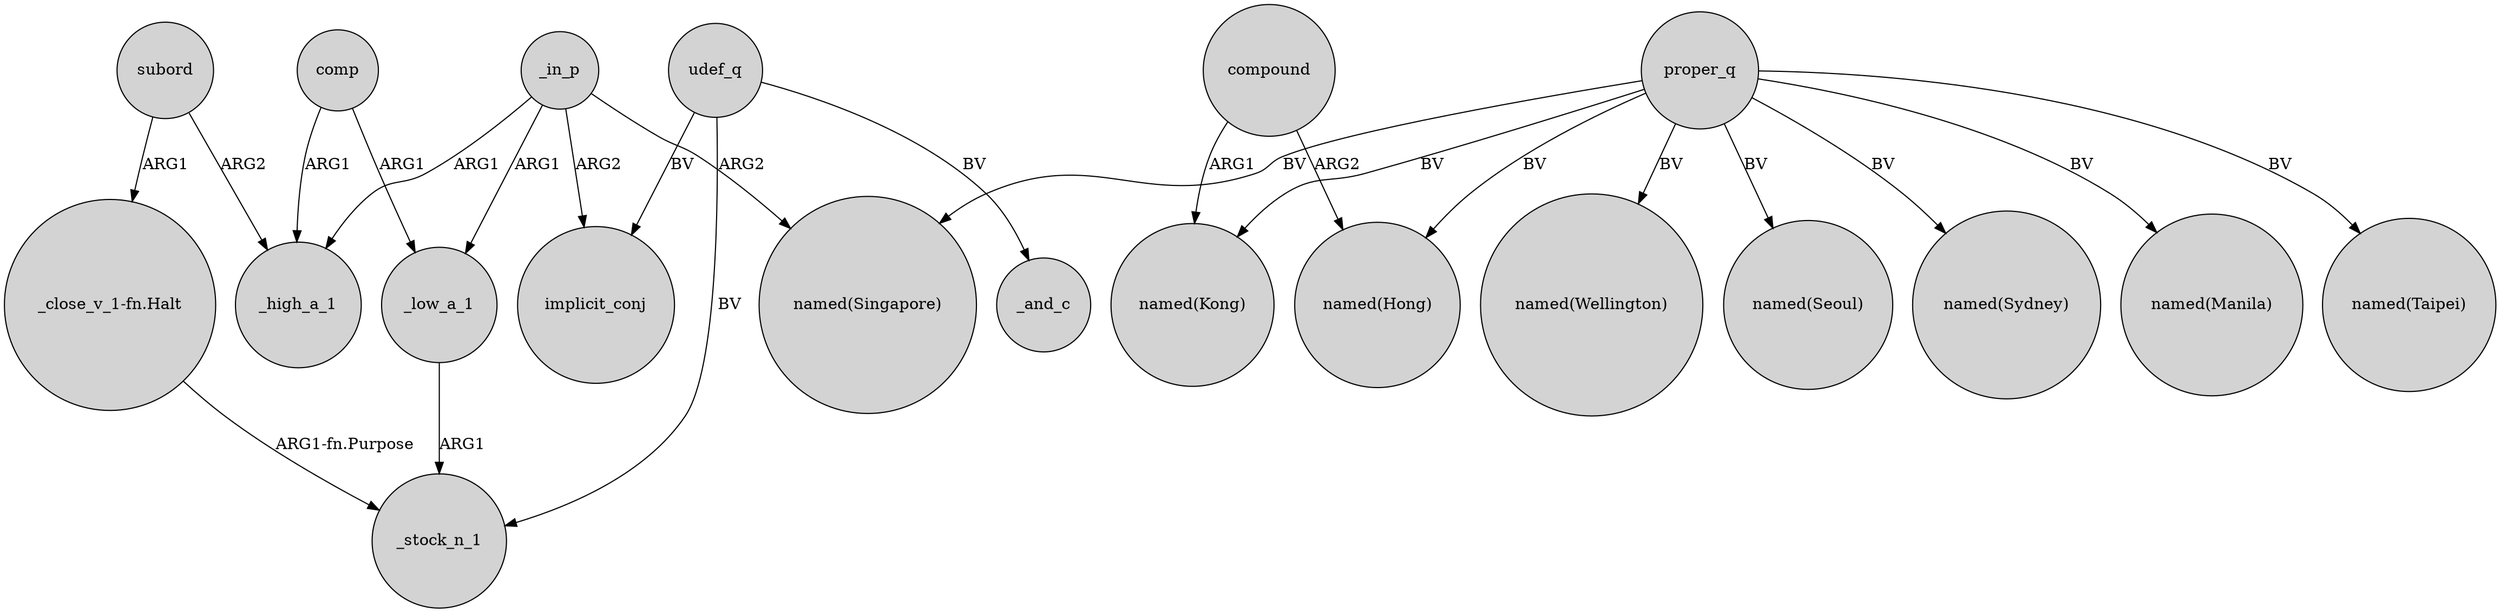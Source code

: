digraph {
	node [shape=circle style=filled]
	_low_a_1 -> _stock_n_1 [label=ARG1]
	comp -> _low_a_1 [label=ARG1]
	_in_p -> implicit_conj [label=ARG2]
	subord -> "_close_v_1-fn.Halt" [label=ARG1]
	udef_q -> _and_c [label=BV]
	proper_q -> "named(Wellington)" [label=BV]
	_in_p -> _high_a_1 [label=ARG1]
	proper_q -> "named(Singapore)" [label=BV]
	_in_p -> "named(Singapore)" [label=ARG2]
	proper_q -> "named(Sydney)" [label=BV]
	udef_q -> _stock_n_1 [label=BV]
	proper_q -> "named(Manila)" [label=BV]
	proper_q -> "named(Taipei)" [label=BV]
	subord -> _high_a_1 [label=ARG2]
	proper_q -> "named(Kong)" [label=BV]
	comp -> _high_a_1 [label=ARG1]
	compound -> "named(Hong)" [label=ARG2]
	compound -> "named(Kong)" [label=ARG1]
	_in_p -> _low_a_1 [label=ARG1]
	"_close_v_1-fn.Halt" -> _stock_n_1 [label="ARG1-fn.Purpose"]
	proper_q -> "named(Hong)" [label=BV]
	proper_q -> "named(Seoul)" [label=BV]
	udef_q -> implicit_conj [label=BV]
}
